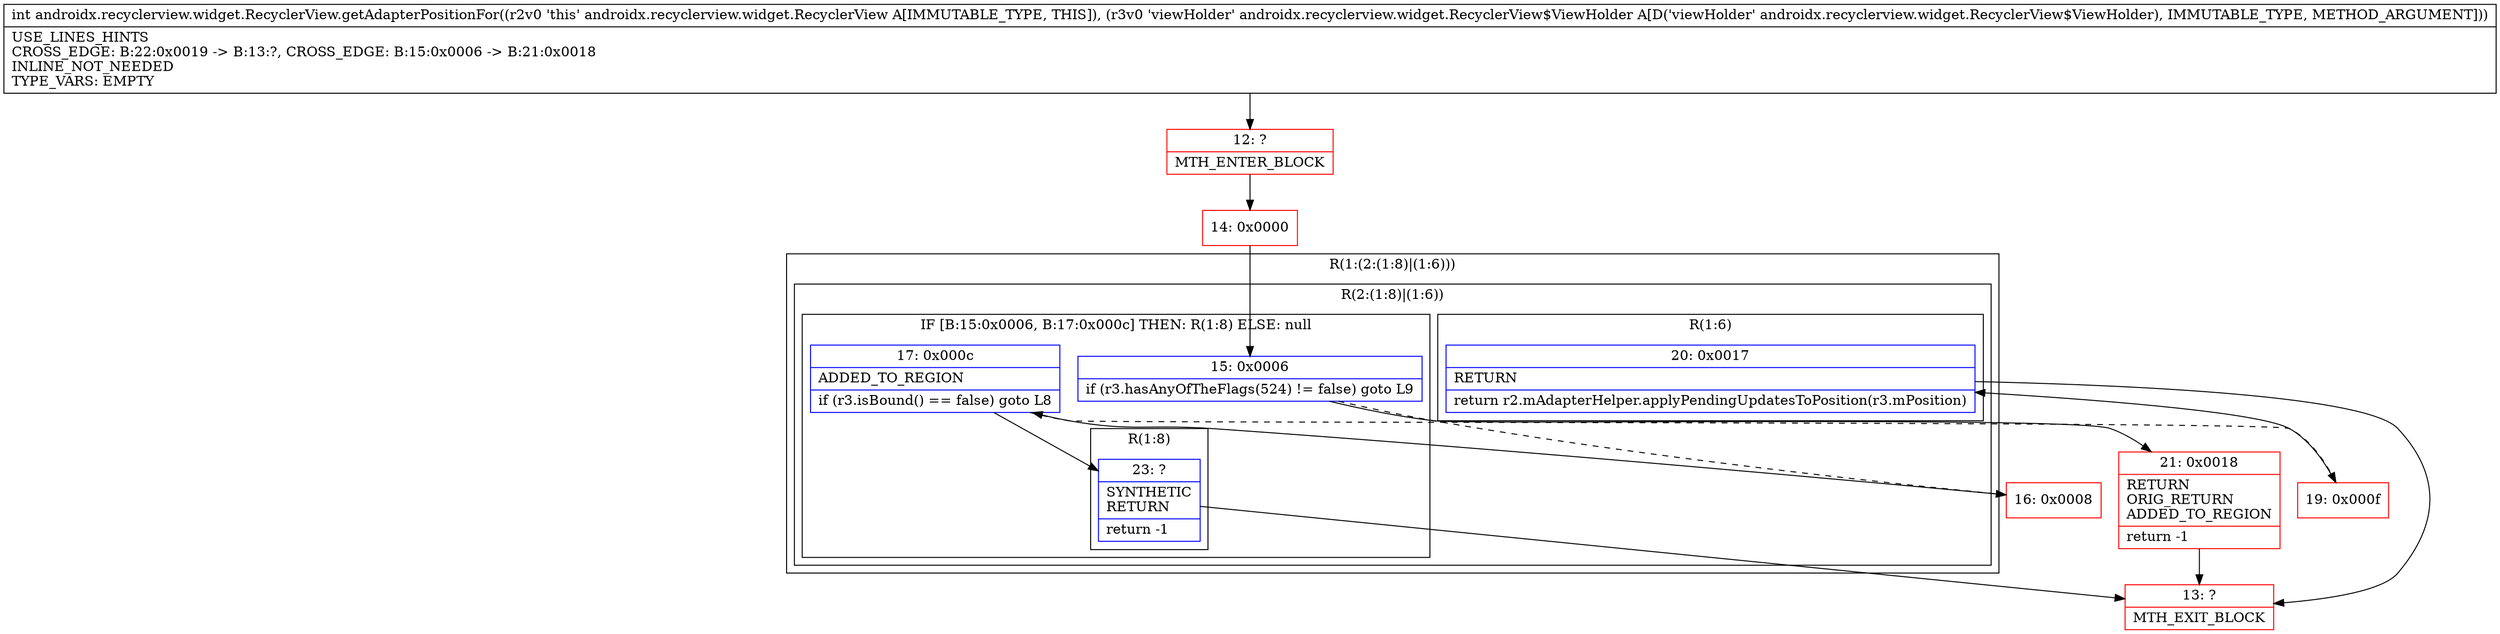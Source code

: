 digraph "CFG forandroidx.recyclerview.widget.RecyclerView.getAdapterPositionFor(Landroidx\/recyclerview\/widget\/RecyclerView$ViewHolder;)I" {
subgraph cluster_Region_649692746 {
label = "R(1:(2:(1:8)|(1:6)))";
node [shape=record,color=blue];
subgraph cluster_Region_1304051777 {
label = "R(2:(1:8)|(1:6))";
node [shape=record,color=blue];
subgraph cluster_IfRegion_1439529360 {
label = "IF [B:15:0x0006, B:17:0x000c] THEN: R(1:8) ELSE: null";
node [shape=record,color=blue];
Node_15 [shape=record,label="{15\:\ 0x0006|if (r3.hasAnyOfTheFlags(524) != false) goto L9\l}"];
Node_17 [shape=record,label="{17\:\ 0x000c|ADDED_TO_REGION\l|if (r3.isBound() == false) goto L8\l}"];
subgraph cluster_Region_817414782 {
label = "R(1:8)";
node [shape=record,color=blue];
Node_23 [shape=record,label="{23\:\ ?|SYNTHETIC\lRETURN\l|return \-1\l}"];
}
}
subgraph cluster_Region_1515821557 {
label = "R(1:6)";
node [shape=record,color=blue];
Node_20 [shape=record,label="{20\:\ 0x0017|RETURN\l|return r2.mAdapterHelper.applyPendingUpdatesToPosition(r3.mPosition)\l}"];
}
}
}
Node_12 [shape=record,color=red,label="{12\:\ ?|MTH_ENTER_BLOCK\l}"];
Node_14 [shape=record,color=red,label="{14\:\ 0x0000}"];
Node_16 [shape=record,color=red,label="{16\:\ 0x0008}"];
Node_19 [shape=record,color=red,label="{19\:\ 0x000f}"];
Node_13 [shape=record,color=red,label="{13\:\ ?|MTH_EXIT_BLOCK\l}"];
Node_21 [shape=record,color=red,label="{21\:\ 0x0018|RETURN\lORIG_RETURN\lADDED_TO_REGION\l|return \-1\l}"];
MethodNode[shape=record,label="{int androidx.recyclerview.widget.RecyclerView.getAdapterPositionFor((r2v0 'this' androidx.recyclerview.widget.RecyclerView A[IMMUTABLE_TYPE, THIS]), (r3v0 'viewHolder' androidx.recyclerview.widget.RecyclerView$ViewHolder A[D('viewHolder' androidx.recyclerview.widget.RecyclerView$ViewHolder), IMMUTABLE_TYPE, METHOD_ARGUMENT]))  | USE_LINES_HINTS\lCROSS_EDGE: B:22:0x0019 \-\> B:13:?, CROSS_EDGE: B:15:0x0006 \-\> B:21:0x0018\lINLINE_NOT_NEEDED\lTYPE_VARS: EMPTY\l}"];
MethodNode -> Node_12;Node_15 -> Node_16[style=dashed];
Node_15 -> Node_21;
Node_17 -> Node_19[style=dashed];
Node_17 -> Node_23;
Node_23 -> Node_13;
Node_20 -> Node_13;
Node_12 -> Node_14;
Node_14 -> Node_15;
Node_16 -> Node_17;
Node_19 -> Node_20;
Node_21 -> Node_13;
}

